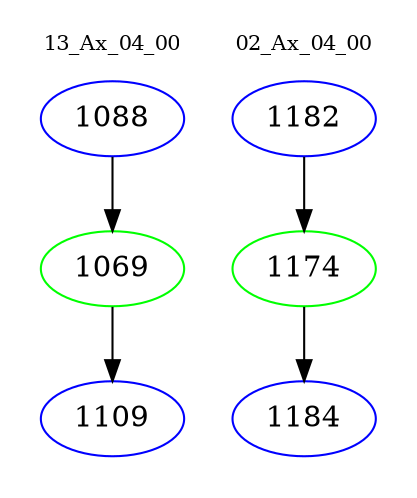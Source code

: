 digraph{
subgraph cluster_0 {
color = white
label = "13_Ax_04_00";
fontsize=10;
T0_1088 [label="1088", color="blue"]
T0_1088 -> T0_1069 [color="black"]
T0_1069 [label="1069", color="green"]
T0_1069 -> T0_1109 [color="black"]
T0_1109 [label="1109", color="blue"]
}
subgraph cluster_1 {
color = white
label = "02_Ax_04_00";
fontsize=10;
T1_1182 [label="1182", color="blue"]
T1_1182 -> T1_1174 [color="black"]
T1_1174 [label="1174", color="green"]
T1_1174 -> T1_1184 [color="black"]
T1_1184 [label="1184", color="blue"]
}
}
